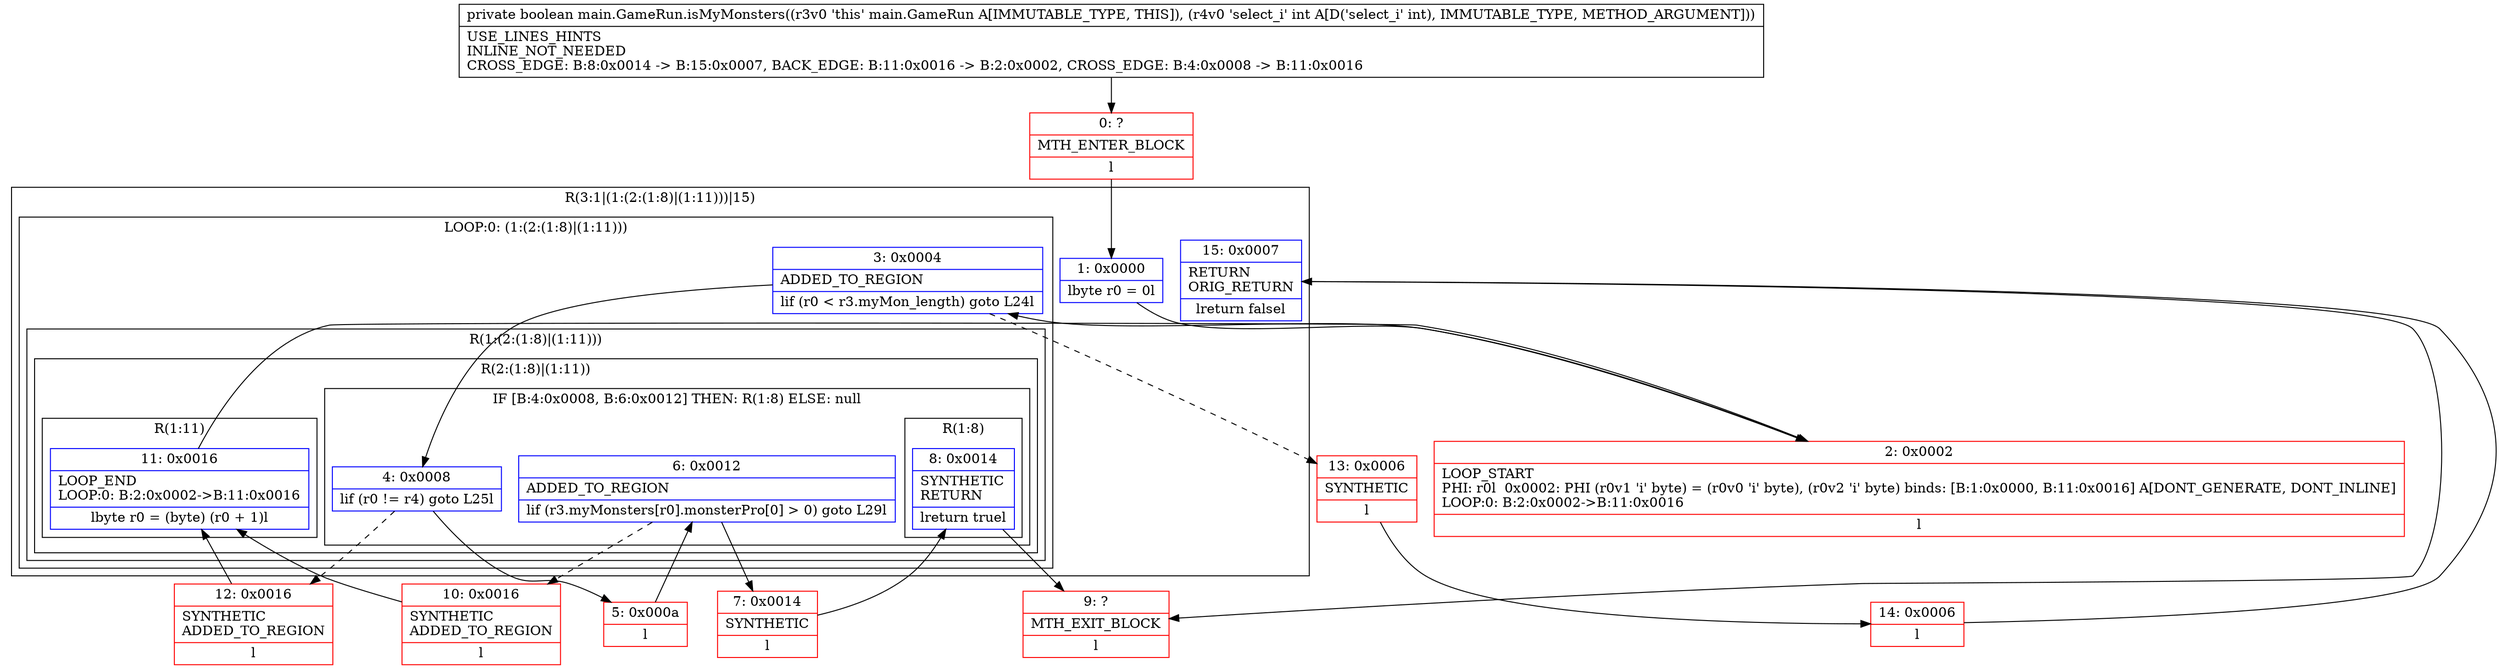digraph "CFG formain.GameRun.isMyMonsters(I)Z" {
subgraph cluster_Region_265226230 {
label = "R(3:1|(1:(2:(1:8)|(1:11)))|15)";
node [shape=record,color=blue];
Node_1 [shape=record,label="{1\:\ 0x0000|lbyte r0 = 0l}"];
subgraph cluster_LoopRegion_1688594093 {
label = "LOOP:0: (1:(2:(1:8)|(1:11)))";
node [shape=record,color=blue];
Node_3 [shape=record,label="{3\:\ 0x0004|ADDED_TO_REGION\l|lif (r0 \< r3.myMon_length) goto L24l}"];
subgraph cluster_Region_862428955 {
label = "R(1:(2:(1:8)|(1:11)))";
node [shape=record,color=blue];
subgraph cluster_Region_1532388201 {
label = "R(2:(1:8)|(1:11))";
node [shape=record,color=blue];
subgraph cluster_IfRegion_338527627 {
label = "IF [B:4:0x0008, B:6:0x0012] THEN: R(1:8) ELSE: null";
node [shape=record,color=blue];
Node_4 [shape=record,label="{4\:\ 0x0008|lif (r0 != r4) goto L25l}"];
Node_6 [shape=record,label="{6\:\ 0x0012|ADDED_TO_REGION\l|lif (r3.myMonsters[r0].monsterPro[0] \> 0) goto L29l}"];
subgraph cluster_Region_852187565 {
label = "R(1:8)";
node [shape=record,color=blue];
Node_8 [shape=record,label="{8\:\ 0x0014|SYNTHETIC\lRETURN\l|lreturn truel}"];
}
}
subgraph cluster_Region_733930511 {
label = "R(1:11)";
node [shape=record,color=blue];
Node_11 [shape=record,label="{11\:\ 0x0016|LOOP_END\lLOOP:0: B:2:0x0002\-\>B:11:0x0016\l|lbyte r0 = (byte) (r0 + 1)l}"];
}
}
}
}
Node_15 [shape=record,label="{15\:\ 0x0007|RETURN\lORIG_RETURN\l|lreturn falsel}"];
}
Node_0 [shape=record,color=red,label="{0\:\ ?|MTH_ENTER_BLOCK\l|l}"];
Node_2 [shape=record,color=red,label="{2\:\ 0x0002|LOOP_START\lPHI: r0l  0x0002: PHI (r0v1 'i' byte) = (r0v0 'i' byte), (r0v2 'i' byte) binds: [B:1:0x0000, B:11:0x0016] A[DONT_GENERATE, DONT_INLINE]\lLOOP:0: B:2:0x0002\-\>B:11:0x0016\l|l}"];
Node_5 [shape=record,color=red,label="{5\:\ 0x000a|l}"];
Node_7 [shape=record,color=red,label="{7\:\ 0x0014|SYNTHETIC\l|l}"];
Node_9 [shape=record,color=red,label="{9\:\ ?|MTH_EXIT_BLOCK\l|l}"];
Node_10 [shape=record,color=red,label="{10\:\ 0x0016|SYNTHETIC\lADDED_TO_REGION\l|l}"];
Node_12 [shape=record,color=red,label="{12\:\ 0x0016|SYNTHETIC\lADDED_TO_REGION\l|l}"];
Node_13 [shape=record,color=red,label="{13\:\ 0x0006|SYNTHETIC\l|l}"];
Node_14 [shape=record,color=red,label="{14\:\ 0x0006|l}"];
MethodNode[shape=record,label="{private boolean main.GameRun.isMyMonsters((r3v0 'this' main.GameRun A[IMMUTABLE_TYPE, THIS]), (r4v0 'select_i' int A[D('select_i' int), IMMUTABLE_TYPE, METHOD_ARGUMENT]))  | USE_LINES_HINTS\lINLINE_NOT_NEEDED\lCROSS_EDGE: B:8:0x0014 \-\> B:15:0x0007, BACK_EDGE: B:11:0x0016 \-\> B:2:0x0002, CROSS_EDGE: B:4:0x0008 \-\> B:11:0x0016\l}"];
MethodNode -> Node_0;
Node_1 -> Node_2;
Node_3 -> Node_4;
Node_3 -> Node_13[style=dashed];
Node_4 -> Node_5;
Node_4 -> Node_12[style=dashed];
Node_6 -> Node_7;
Node_6 -> Node_10[style=dashed];
Node_8 -> Node_9;
Node_11 -> Node_2;
Node_15 -> Node_9;
Node_0 -> Node_1;
Node_2 -> Node_3;
Node_5 -> Node_6;
Node_7 -> Node_8;
Node_10 -> Node_11;
Node_12 -> Node_11;
Node_13 -> Node_14;
Node_14 -> Node_15;
}

